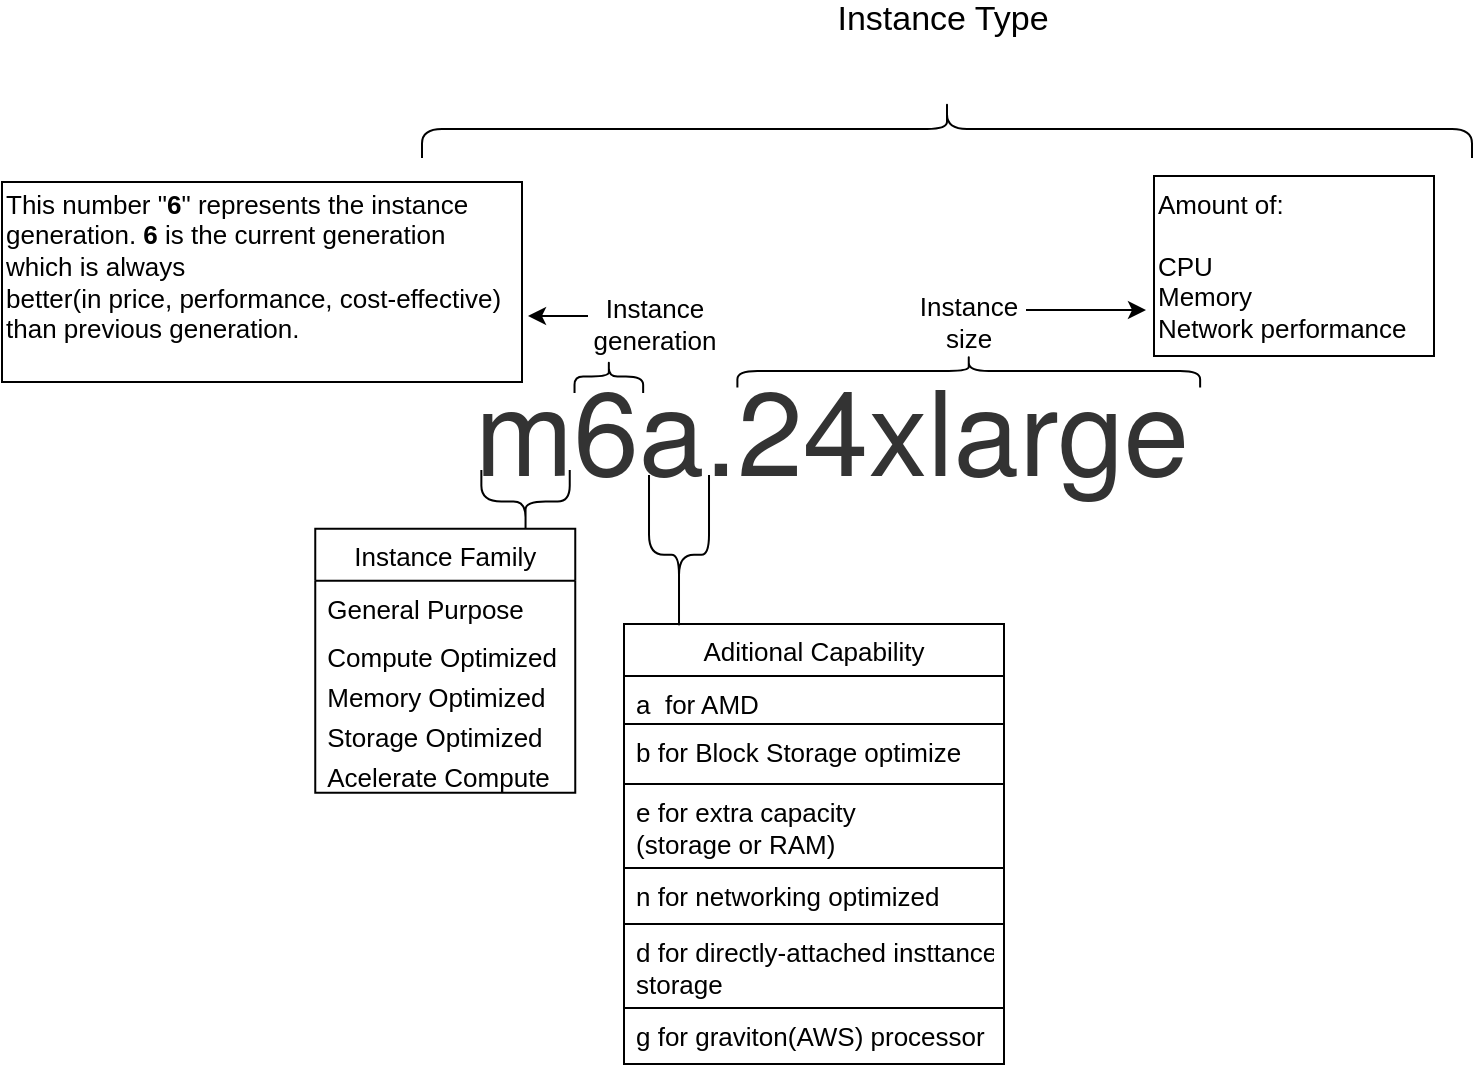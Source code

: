 <mxfile version="18.0.6" type="github">
  <diagram id="Y3vReteuG-_UAJxLE3-L" name="Page-1">
    <mxGraphModel dx="815" dy="571" grid="1" gridSize="10" guides="1" tooltips="1" connect="1" arrows="1" fold="1" page="1" pageScale="1" pageWidth="827" pageHeight="1169" math="0" shadow="0">
      <root>
        <mxCell id="0" />
        <mxCell id="1" parent="0" />
        <mxCell id="GVlZAv8B5-ui3CyCfHK--1" value="&lt;span style=&quot;caret-color: rgb(51, 51, 51); color: rgb(51, 51, 51); font-family: AmazonEmber, &amp;quot;Helvetica Neue&amp;quot;, Helvetica, Arial, sans-serif; text-size-adjust: auto;&quot;&gt;&lt;font style=&quot;font-size: 59px;&quot;&gt;m6a.24xlarge&lt;/font&gt;&lt;/span&gt;" style="text;html=1;strokeColor=none;fillColor=none;align=center;verticalAlign=middle;whiteSpace=wrap;rounded=0;" vertex="1" parent="1">
          <mxGeometry x="310" y="238" width="260" height="70" as="geometry" />
        </mxCell>
        <mxCell id="GVlZAv8B5-ui3CyCfHK--2" value="" style="shape=curlyBracket;whiteSpace=wrap;html=1;rounded=1;fontSize=43;rotation=-90;size=0.5;" vertex="1" parent="1">
          <mxGeometry x="271.01" y="288.67" width="31.53" height="44.19" as="geometry" />
        </mxCell>
        <mxCell id="GVlZAv8B5-ui3CyCfHK--4" value="" style="shape=curlyBracket;whiteSpace=wrap;html=1;rounded=1;fontSize=43;rotation=-90;size=0.5;direction=west;" vertex="1" parent="1">
          <mxGeometry x="320.17" y="231.09" width="16.5" height="34.31" as="geometry" />
        </mxCell>
        <mxCell id="GVlZAv8B5-ui3CyCfHK--5" value="&lt;font style=&quot;font-size: 13px;&quot;&gt;Instance&lt;br&gt;generation&lt;br&gt;&lt;/font&gt;" style="text;html=1;align=center;verticalAlign=middle;resizable=0;points=[];autosize=1;strokeColor=none;fillColor=none;fontSize=13;" vertex="1" parent="1">
          <mxGeometry x="311" y="202" width="80" height="40" as="geometry" />
        </mxCell>
        <mxCell id="GVlZAv8B5-ui3CyCfHK--6" value="" style="shape=curlyBracket;whiteSpace=wrap;html=1;rounded=1;fontSize=43;rotation=-90;size=0.5;" vertex="1" parent="1">
          <mxGeometry x="323.63" y="322.38" width="79.75" height="30" as="geometry" />
        </mxCell>
        <mxCell id="GVlZAv8B5-ui3CyCfHK--8" value="Aditional Capability" style="swimlane;fontStyle=0;childLayout=stackLayout;horizontal=1;startSize=26;fillColor=none;horizontalStack=0;resizeParent=1;resizeParentMax=0;resizeLast=0;collapsible=1;marginBottom=0;fontSize=13;" vertex="1" parent="1">
          <mxGeometry x="336" y="372" width="190" height="220" as="geometry">
            <mxRectangle x="291" y="309" width="142" height="28" as="alternateBounds" />
          </mxGeometry>
        </mxCell>
        <mxCell id="GVlZAv8B5-ui3CyCfHK--9" value="a  for AMD" style="text;strokeColor=none;fillColor=none;align=left;verticalAlign=top;spacingLeft=4;spacingRight=4;overflow=hidden;rotatable=0;points=[[0,0.5],[1,0.5]];portConstraint=eastwest;fontSize=13;" vertex="1" parent="GVlZAv8B5-ui3CyCfHK--8">
          <mxGeometry y="26" width="190" height="24" as="geometry" />
        </mxCell>
        <mxCell id="GVlZAv8B5-ui3CyCfHK--10" value="b for Block Storage optimize" style="text;strokeColor=default;fillColor=none;align=left;verticalAlign=top;spacingLeft=4;spacingRight=4;overflow=hidden;rotatable=0;points=[[0,0.5],[1,0.5]];portConstraint=eastwest;fontSize=13;" vertex="1" parent="GVlZAv8B5-ui3CyCfHK--8">
          <mxGeometry y="50" width="190" height="30" as="geometry" />
        </mxCell>
        <mxCell id="GVlZAv8B5-ui3CyCfHK--11" value="e for extra capacity&#xa;(storage or RAM)" style="text;strokeColor=default;fillColor=none;align=left;verticalAlign=top;spacingLeft=4;spacingRight=4;overflow=hidden;rotatable=0;points=[[0,0.5],[1,0.5]];portConstraint=eastwest;fontSize=13;" vertex="1" parent="GVlZAv8B5-ui3CyCfHK--8">
          <mxGeometry y="80" width="190" height="42" as="geometry" />
        </mxCell>
        <mxCell id="GVlZAv8B5-ui3CyCfHK--12" value="n for networking optimized" style="text;strokeColor=none;fillColor=none;align=left;verticalAlign=top;spacingLeft=4;spacingRight=4;overflow=hidden;rotatable=0;points=[[0,0.5],[1,0.5]];portConstraint=eastwest;fontSize=13;" vertex="1" parent="GVlZAv8B5-ui3CyCfHK--8">
          <mxGeometry y="122" width="190" height="28" as="geometry" />
        </mxCell>
        <mxCell id="GVlZAv8B5-ui3CyCfHK--13" value="d for directly-attached insttance &#xa;storage " style="text;strokeColor=default;fillColor=none;align=left;verticalAlign=top;spacingLeft=4;spacingRight=4;overflow=hidden;rotatable=0;points=[[0,0.5],[1,0.5]];portConstraint=eastwest;fontSize=13;" vertex="1" parent="GVlZAv8B5-ui3CyCfHK--8">
          <mxGeometry y="150" width="190" height="42" as="geometry" />
        </mxCell>
        <mxCell id="GVlZAv8B5-ui3CyCfHK--14" value="g for graviton(AWS) processor" style="text;strokeColor=none;fillColor=none;align=left;verticalAlign=top;spacingLeft=4;spacingRight=4;overflow=hidden;rotatable=0;points=[[0,0.5],[1,0.5]];portConstraint=eastwest;fontSize=13;" vertex="1" parent="GVlZAv8B5-ui3CyCfHK--8">
          <mxGeometry y="192" width="190" height="28" as="geometry" />
        </mxCell>
        <mxCell id="GVlZAv8B5-ui3CyCfHK--15" value="" style="shape=curlyBracket;whiteSpace=wrap;html=1;rounded=1;fontSize=43;rotation=-90;size=0.5;direction=west;" vertex="1" parent="1">
          <mxGeometry x="500.13" y="129.76" width="16.5" height="231.37" as="geometry" />
        </mxCell>
        <mxCell id="GVlZAv8B5-ui3CyCfHK--16" value="&lt;font style=&quot;font-size: 13px;&quot;&gt;Instance&lt;br&gt;size&lt;br&gt;&lt;/font&gt;" style="text;html=1;align=center;verticalAlign=middle;resizable=0;points=[];autosize=1;strokeColor=none;fillColor=none;fontSize=13;" vertex="1" parent="1">
          <mxGeometry x="477.63" y="201" width="60" height="40" as="geometry" />
        </mxCell>
        <mxCell id="GVlZAv8B5-ui3CyCfHK--22" value="&lt;font style=&quot;font-size: 13px;&quot;&gt;Amount of:&lt;br&gt;&lt;br&gt;CPU&lt;br&gt;Memory&lt;br&gt;Network performance&lt;br&gt;&lt;/font&gt;" style="text;html=1;align=left;verticalAlign=middle;resizable=0;points=[];autosize=1;strokeColor=default;fillColor=none;fontSize=13;" vertex="1" parent="1">
          <mxGeometry x="601" y="148" width="140" height="90" as="geometry" />
        </mxCell>
        <mxCell id="GVlZAv8B5-ui3CyCfHK--24" value="" style="endArrow=classic;html=1;rounded=0;fontSize=59;" edge="1" parent="1">
          <mxGeometry width="50" height="50" relative="1" as="geometry">
            <mxPoint x="537" y="215" as="sourcePoint" />
            <mxPoint x="597" y="215" as="targetPoint" />
          </mxGeometry>
        </mxCell>
        <mxCell id="GVlZAv8B5-ui3CyCfHK--26" value="Instance Family" style="swimlane;fontStyle=0;childLayout=stackLayout;horizontal=1;startSize=26;fillColor=none;horizontalStack=0;resizeParent=1;resizeParentMax=0;resizeLast=0;collapsible=1;marginBottom=0;fontSize=13;" vertex="1" parent="1">
          <mxGeometry x="181.63" y="324.38" width="130" height="132" as="geometry">
            <mxRectangle x="136.63" y="261.38" width="142" height="28" as="alternateBounds" />
          </mxGeometry>
        </mxCell>
        <mxCell id="GVlZAv8B5-ui3CyCfHK--27" value="General Purpose" style="text;strokeColor=none;fillColor=none;align=left;verticalAlign=top;spacingLeft=4;spacingRight=4;overflow=hidden;rotatable=0;points=[[0,0.5],[1,0.5]];portConstraint=eastwest;fontSize=13;" vertex="1" parent="GVlZAv8B5-ui3CyCfHK--26">
          <mxGeometry y="26" width="130" height="24" as="geometry" />
        </mxCell>
        <mxCell id="GVlZAv8B5-ui3CyCfHK--28" value="Compute Optimized " style="text;strokeColor=none;fillColor=none;align=left;verticalAlign=top;spacingLeft=4;spacingRight=4;overflow=hidden;rotatable=0;points=[[0,0.5],[1,0.5]];portConstraint=eastwest;fontSize=13;" vertex="1" parent="GVlZAv8B5-ui3CyCfHK--26">
          <mxGeometry y="50" width="130" height="20" as="geometry" />
        </mxCell>
        <mxCell id="GVlZAv8B5-ui3CyCfHK--29" value="Memory Optimized" style="text;strokeColor=none;fillColor=none;align=left;verticalAlign=top;spacingLeft=4;spacingRight=4;overflow=hidden;rotatable=0;points=[[0,0.5],[1,0.5]];portConstraint=eastwest;fontSize=13;" vertex="1" parent="GVlZAv8B5-ui3CyCfHK--26">
          <mxGeometry y="70" width="130" height="20" as="geometry" />
        </mxCell>
        <mxCell id="GVlZAv8B5-ui3CyCfHK--30" value="Storage Optimized&#xa;" style="text;strokeColor=none;fillColor=none;align=left;verticalAlign=top;spacingLeft=4;spacingRight=4;overflow=hidden;rotatable=0;points=[[0,0.5],[1,0.5]];portConstraint=eastwest;fontSize=13;" vertex="1" parent="GVlZAv8B5-ui3CyCfHK--26">
          <mxGeometry y="90" width="130" height="20" as="geometry" />
        </mxCell>
        <mxCell id="GVlZAv8B5-ui3CyCfHK--31" value="Acelerate Compute" style="text;strokeColor=none;fillColor=none;align=left;verticalAlign=top;spacingLeft=4;spacingRight=4;overflow=hidden;rotatable=0;points=[[0,0.5],[1,0.5]];portConstraint=eastwest;fontSize=13;" vertex="1" parent="GVlZAv8B5-ui3CyCfHK--26">
          <mxGeometry y="110" width="130" height="22" as="geometry" />
        </mxCell>
        <mxCell id="GVlZAv8B5-ui3CyCfHK--34" value="" style="shape=curlyBracket;whiteSpace=wrap;html=1;rounded=1;shadow=0;sketch=0;fontSize=59;strokeColor=default;fillColor=default;direction=south;" vertex="1" parent="1">
          <mxGeometry x="235" y="110" width="525" height="29" as="geometry" />
        </mxCell>
        <mxCell id="GVlZAv8B5-ui3CyCfHK--36" value="&lt;font style=&quot;font-size: 17px;&quot;&gt;Instance Type&lt;br&gt;&lt;/font&gt;" style="text;html=1;align=center;verticalAlign=middle;resizable=0;points=[];autosize=1;strokeColor=none;fillColor=none;fontSize=13;" vertex="1" parent="1">
          <mxGeometry x="435" y="60" width="120" height="20" as="geometry" />
        </mxCell>
        <mxCell id="GVlZAv8B5-ui3CyCfHK--37" value="&lt;font style=&quot;font-size: 13px;&quot;&gt;This number &quot;&lt;b&gt;6&lt;/b&gt;&quot; represents the instance &lt;br&gt;generation. &lt;b&gt;6&lt;/b&gt; is the current generation&amp;nbsp;&lt;br&gt;which is always &lt;br&gt;better(in price, performance, cost-effective) &lt;br&gt;than previous&amp;nbsp;generation.&amp;nbsp;&lt;br&gt;&lt;br&gt;&lt;/font&gt;" style="text;html=1;align=left;verticalAlign=middle;resizable=0;points=[];autosize=1;strokeColor=default;fillColor=none;fontSize=13;" vertex="1" parent="1">
          <mxGeometry x="25" y="151" width="260" height="100" as="geometry" />
        </mxCell>
        <mxCell id="GVlZAv8B5-ui3CyCfHK--40" value="" style="endArrow=classic;html=1;rounded=0;fontSize=59;" edge="1" parent="1">
          <mxGeometry width="50" height="50" relative="1" as="geometry">
            <mxPoint x="318" y="218" as="sourcePoint" />
            <mxPoint x="288" y="218" as="targetPoint" />
          </mxGeometry>
        </mxCell>
      </root>
    </mxGraphModel>
  </diagram>
</mxfile>
